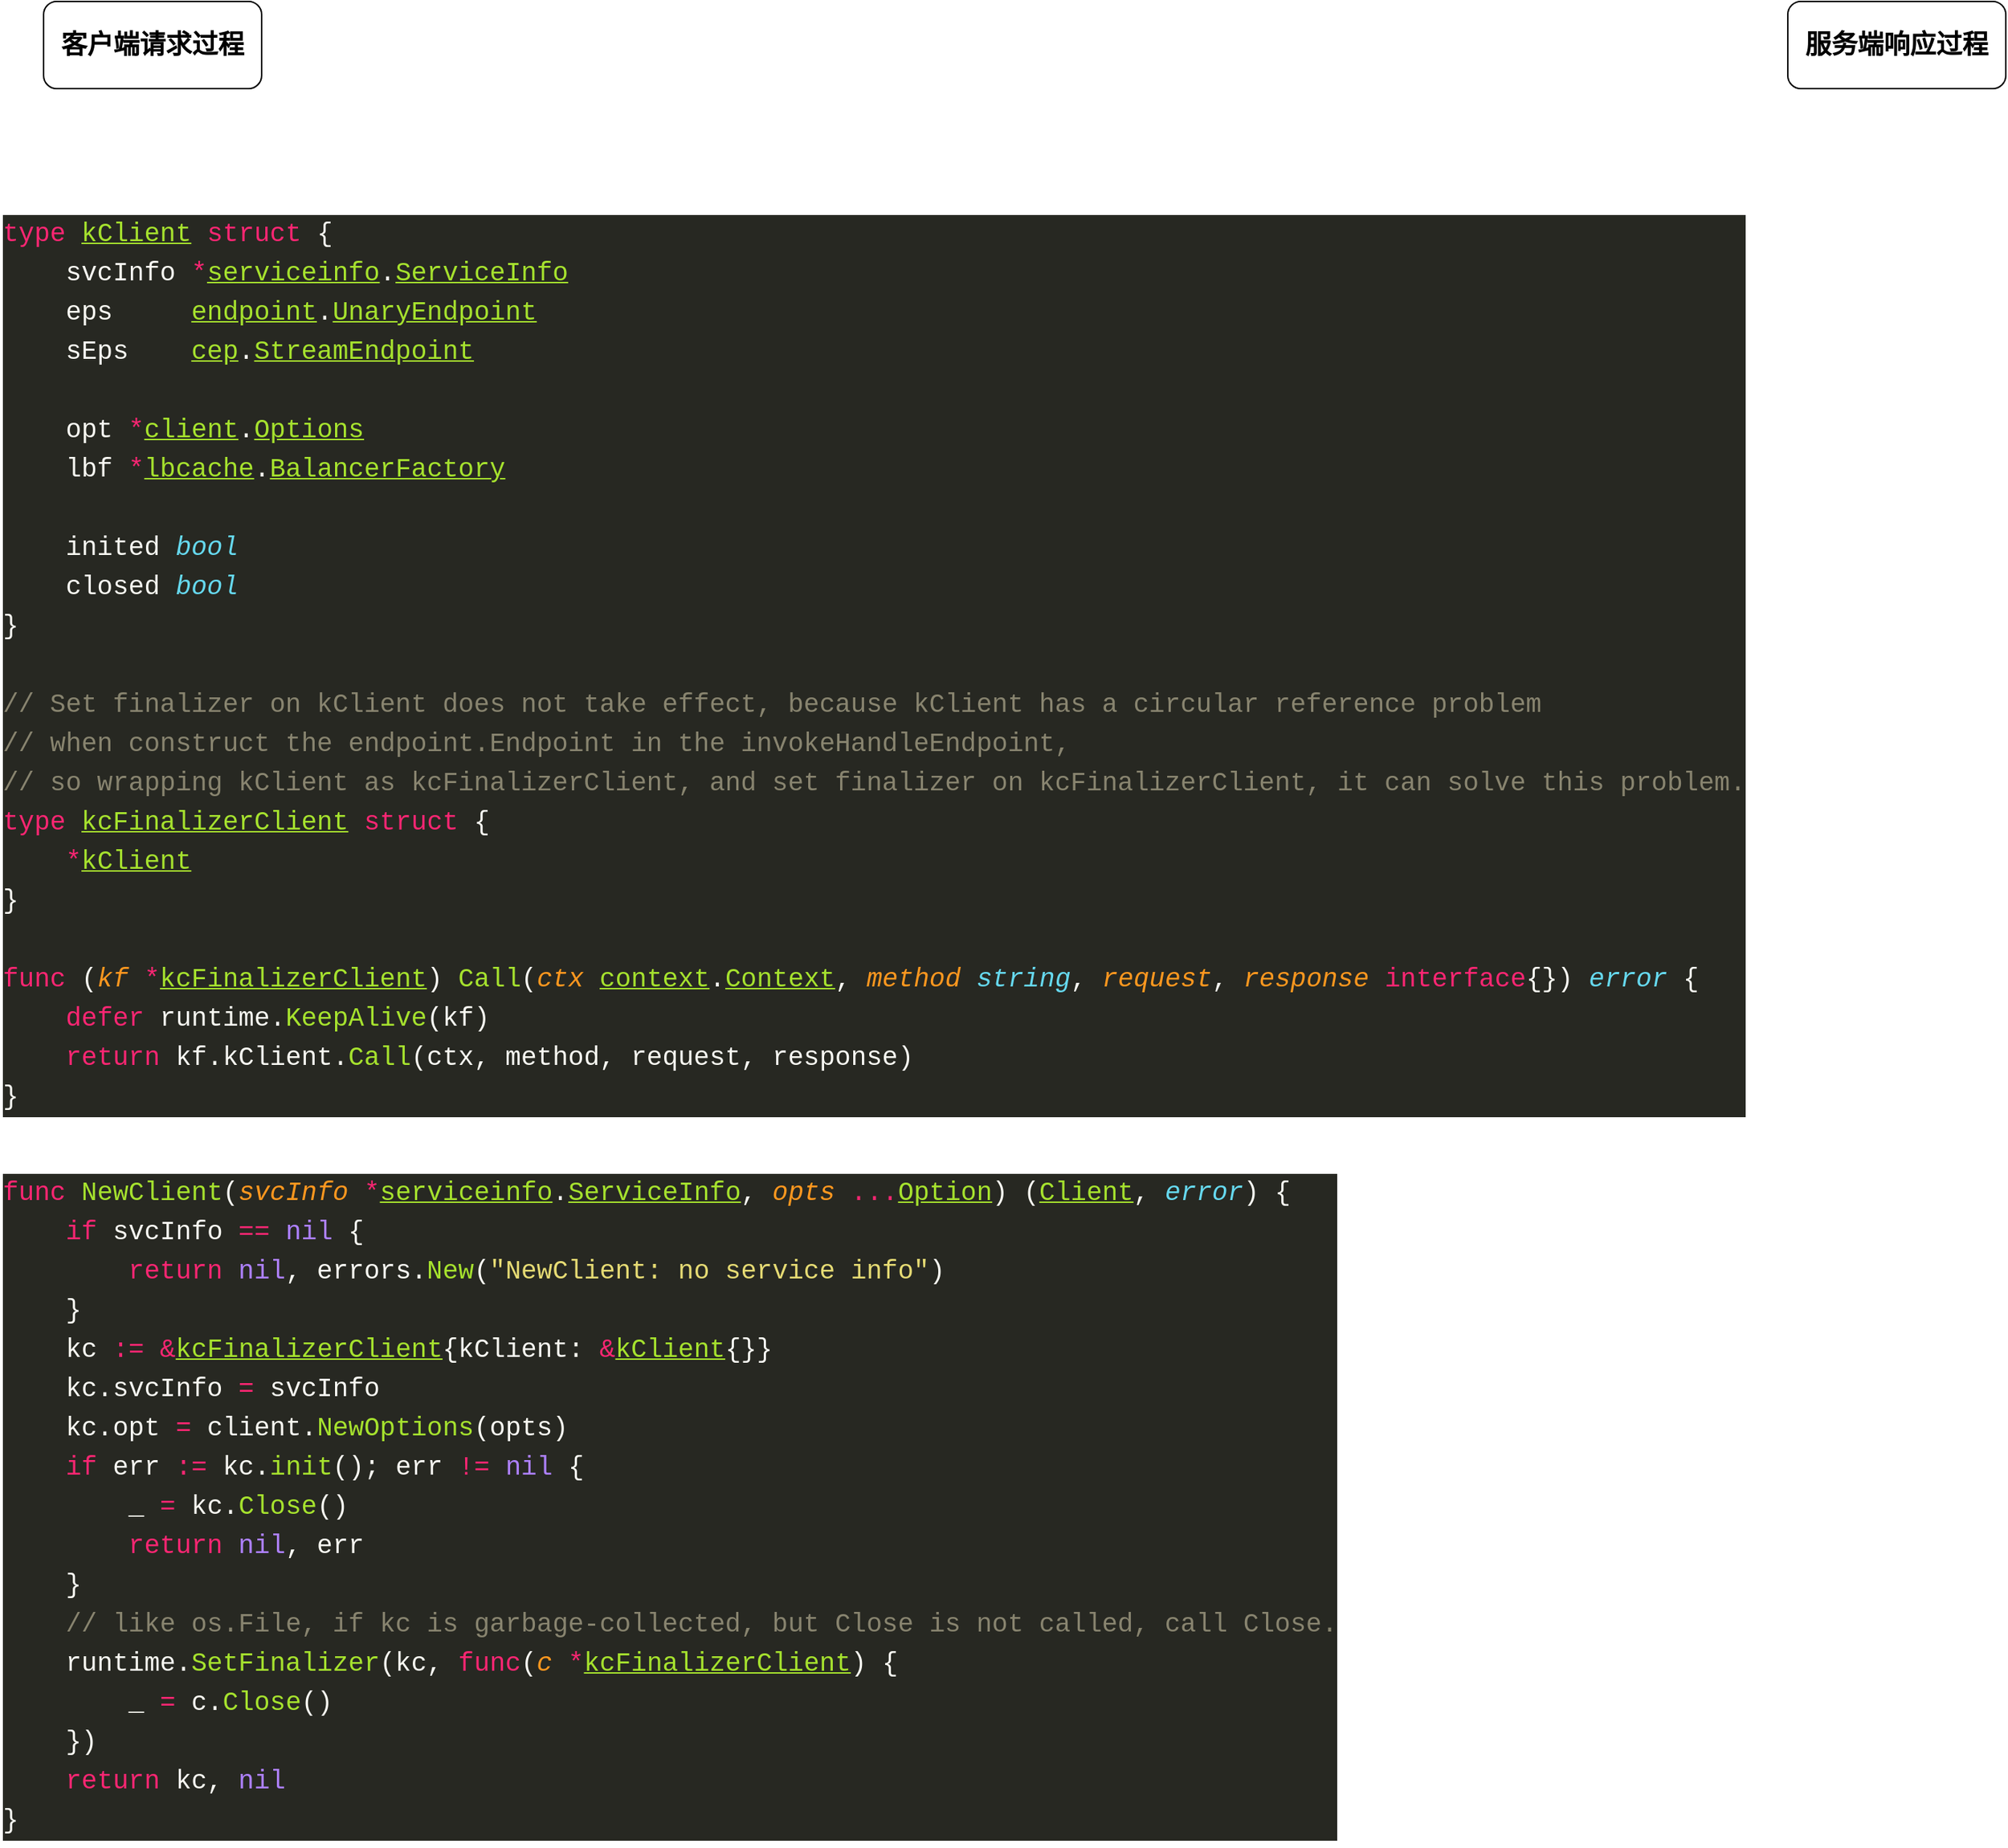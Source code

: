<mxfile version="26.1.0">
  <diagram name="Page-1" id="XIQBZxarDAWP2gHNoE1S">
    <mxGraphModel dx="2575" dy="1208" grid="1" gridSize="10" guides="1" tooltips="1" connect="1" arrows="1" fold="1" page="1" pageScale="1" pageWidth="827" pageHeight="1169" math="0" shadow="0">
      <root>
        <mxCell id="0" />
        <mxCell id="1" parent="0" />
        <mxCell id="6Az1kvPyN0crVKq7ssyA-2" value="&lt;font style=&quot;font-size: 18px;&quot;&gt;&lt;b&gt;客户端请求过程&lt;/b&gt;&lt;/font&gt;" style="rounded=1;whiteSpace=wrap;html=1;" vertex="1" parent="1">
          <mxGeometry x="210" y="290" width="150" height="60" as="geometry" />
        </mxCell>
        <mxCell id="6Az1kvPyN0crVKq7ssyA-3" value="&lt;font style=&quot;font-size: 18px;&quot;&gt;&lt;b&gt;服务端响应过程&lt;/b&gt;&lt;/font&gt;" style="rounded=1;whiteSpace=wrap;html=1;" vertex="1" parent="1">
          <mxGeometry x="1410" y="290" width="150" height="60" as="geometry" />
        </mxCell>
        <mxCell id="6Az1kvPyN0crVKq7ssyA-4" value="&lt;div style=&quot;color: #f8f8f2;background-color: #272822;font-family: Menlo, Monaco, &#39;Courier New&#39;, monospace;font-weight: normal;font-size: 18px;line-height: 27px;white-space: pre;&quot;&gt;&lt;div&gt;&lt;span style=&quot;color: #f92672;&quot;&gt;type&lt;/span&gt;&lt;span style=&quot;color: #f8f8f2;&quot;&gt; &lt;/span&gt;&lt;span style=&quot;color: #a6e22e;text-decoration: underline;&quot;&gt;kClient&lt;/span&gt;&lt;span style=&quot;color: #f8f8f2;&quot;&gt; &lt;/span&gt;&lt;span style=&quot;color: #f92672;&quot;&gt;struct&lt;/span&gt;&lt;span style=&quot;color: #f8f8f2;&quot;&gt; {&lt;/span&gt;&lt;/div&gt;&lt;div&gt;&lt;span style=&quot;color: #f8f8f2;&quot;&gt;    svcInfo &lt;/span&gt;&lt;span style=&quot;color: #f92672;&quot;&gt;*&lt;/span&gt;&lt;span style=&quot;color: #a6e22e;text-decoration: underline;&quot;&gt;serviceinfo&lt;/span&gt;&lt;span style=&quot;color: #f8f8f2;&quot;&gt;.&lt;/span&gt;&lt;span style=&quot;color: #a6e22e;text-decoration: underline;&quot;&gt;ServiceInfo&lt;/span&gt;&lt;/div&gt;&lt;div&gt;&lt;span style=&quot;color: #f8f8f2;&quot;&gt;    eps     &lt;/span&gt;&lt;span style=&quot;color: #a6e22e;text-decoration: underline;&quot;&gt;endpoint&lt;/span&gt;&lt;span style=&quot;color: #f8f8f2;&quot;&gt;.&lt;/span&gt;&lt;span style=&quot;color: #a6e22e;text-decoration: underline;&quot;&gt;UnaryEndpoint&lt;/span&gt;&lt;/div&gt;&lt;div&gt;&lt;span style=&quot;color: #f8f8f2;&quot;&gt;    sEps    &lt;/span&gt;&lt;span style=&quot;color: #a6e22e;text-decoration: underline;&quot;&gt;cep&lt;/span&gt;&lt;span style=&quot;color: #f8f8f2;&quot;&gt;.&lt;/span&gt;&lt;span style=&quot;color: #a6e22e;text-decoration: underline;&quot;&gt;StreamEndpoint&lt;/span&gt;&lt;/div&gt;&lt;br&gt;&lt;div&gt;&lt;span style=&quot;color: #f8f8f2;&quot;&gt;    opt &lt;/span&gt;&lt;span style=&quot;color: #f92672;&quot;&gt;*&lt;/span&gt;&lt;span style=&quot;color: #a6e22e;text-decoration: underline;&quot;&gt;client&lt;/span&gt;&lt;span style=&quot;color: #f8f8f2;&quot;&gt;.&lt;/span&gt;&lt;span style=&quot;color: #a6e22e;text-decoration: underline;&quot;&gt;Options&lt;/span&gt;&lt;/div&gt;&lt;div&gt;&lt;span style=&quot;color: #f8f8f2;&quot;&gt;    lbf &lt;/span&gt;&lt;span style=&quot;color: #f92672;&quot;&gt;*&lt;/span&gt;&lt;span style=&quot;color: #a6e22e;text-decoration: underline;&quot;&gt;lbcache&lt;/span&gt;&lt;span style=&quot;color: #f8f8f2;&quot;&gt;.&lt;/span&gt;&lt;span style=&quot;color: #a6e22e;text-decoration: underline;&quot;&gt;BalancerFactory&lt;/span&gt;&lt;/div&gt;&lt;br&gt;&lt;div&gt;&lt;span style=&quot;color: #f8f8f2;&quot;&gt;    inited &lt;/span&gt;&lt;span style=&quot;color: #66d9ef;font-style: italic;&quot;&gt;bool&lt;/span&gt;&lt;/div&gt;&lt;div&gt;&lt;span style=&quot;color: #f8f8f2;&quot;&gt;    closed &lt;/span&gt;&lt;span style=&quot;color: #66d9ef;font-style: italic;&quot;&gt;bool&lt;/span&gt;&lt;/div&gt;&lt;div&gt;&lt;span style=&quot;color: #f8f8f2;&quot;&gt;}&lt;/span&gt;&lt;/div&gt;&lt;br&gt;&lt;div&gt;&lt;span style=&quot;color: #88846f;&quot;&gt;// Set finalizer on kClient does not take effect, because kClient has a circular reference problem&lt;/span&gt;&lt;/div&gt;&lt;div&gt;&lt;span style=&quot;color: #88846f;&quot;&gt;// when construct the endpoint.Endpoint in the invokeHandleEndpoint,&lt;/span&gt;&lt;/div&gt;&lt;div&gt;&lt;span style=&quot;color: #88846f;&quot;&gt;// so wrapping kClient as kcFinalizerClient, and set finalizer on kcFinalizerClient, it can solve this problem.&lt;/span&gt;&lt;/div&gt;&lt;div&gt;&lt;span style=&quot;color: #f92672;&quot;&gt;type&lt;/span&gt;&lt;span style=&quot;color: #f8f8f2;&quot;&gt; &lt;/span&gt;&lt;span style=&quot;color: #a6e22e;text-decoration: underline;&quot;&gt;kcFinalizerClient&lt;/span&gt;&lt;span style=&quot;color: #f8f8f2;&quot;&gt; &lt;/span&gt;&lt;span style=&quot;color: #f92672;&quot;&gt;struct&lt;/span&gt;&lt;span style=&quot;color: #f8f8f2;&quot;&gt; {&lt;/span&gt;&lt;/div&gt;&lt;div&gt;&lt;span style=&quot;color: #f8f8f2;&quot;&gt;    &lt;/span&gt;&lt;span style=&quot;color: #f92672;&quot;&gt;*&lt;/span&gt;&lt;span style=&quot;color: #a6e22e;text-decoration: underline;&quot;&gt;kClient&lt;/span&gt;&lt;/div&gt;&lt;div&gt;&lt;span style=&quot;color: #f8f8f2;&quot;&gt;}&lt;/span&gt;&lt;/div&gt;&lt;br&gt;&lt;div&gt;&lt;span style=&quot;color: #f92672;&quot;&gt;func&lt;/span&gt;&lt;span style=&quot;color: #f8f8f2;&quot;&gt; (&lt;/span&gt;&lt;span style=&quot;color: #fd971f;font-style: italic;&quot;&gt;kf &lt;/span&gt;&lt;span style=&quot;color: #f92672;&quot;&gt;*&lt;/span&gt;&lt;span style=&quot;color: #a6e22e;text-decoration: underline;&quot;&gt;kcFinalizerClient&lt;/span&gt;&lt;span style=&quot;color: #f8f8f2;&quot;&gt;) &lt;/span&gt;&lt;span style=&quot;color: #a6e22e;&quot;&gt;Call&lt;/span&gt;&lt;span style=&quot;color: #f8f8f2;&quot;&gt;(&lt;/span&gt;&lt;span style=&quot;color: #fd971f;font-style: italic;&quot;&gt;ctx&lt;/span&gt;&lt;span style=&quot;color: #f8f8f2;&quot;&gt; &lt;/span&gt;&lt;span style=&quot;color: #a6e22e;text-decoration: underline;&quot;&gt;context&lt;/span&gt;&lt;span style=&quot;color: #f8f8f2;&quot;&gt;.&lt;/span&gt;&lt;span style=&quot;color: #a6e22e;text-decoration: underline;&quot;&gt;Context&lt;/span&gt;&lt;span style=&quot;color: #f8f8f2;&quot;&gt;, &lt;/span&gt;&lt;span style=&quot;color: #fd971f;font-style: italic;&quot;&gt;method&lt;/span&gt;&lt;span style=&quot;color: #f8f8f2;&quot;&gt; &lt;/span&gt;&lt;span style=&quot;color: #66d9ef;font-style: italic;&quot;&gt;string&lt;/span&gt;&lt;span style=&quot;color: #f8f8f2;&quot;&gt;, &lt;/span&gt;&lt;span style=&quot;color: #fd971f;font-style: italic;&quot;&gt;request&lt;/span&gt;&lt;span style=&quot;color: #f8f8f2;&quot;&gt;, &lt;/span&gt;&lt;span style=&quot;color: #fd971f;font-style: italic;&quot;&gt;response&lt;/span&gt;&lt;span style=&quot;color: #f8f8f2;&quot;&gt; &lt;/span&gt;&lt;span style=&quot;color: #f92672;&quot;&gt;interface&lt;/span&gt;&lt;span style=&quot;color: #f8f8f2;&quot;&gt;{}) &lt;/span&gt;&lt;span style=&quot;color: #66d9ef;font-style: italic;&quot;&gt;error&lt;/span&gt;&lt;span style=&quot;color: #f8f8f2;&quot;&gt; {&lt;/span&gt;&lt;/div&gt;&lt;div&gt;&lt;span style=&quot;color: #f8f8f2;&quot;&gt;    &lt;/span&gt;&lt;span style=&quot;color: #f92672;&quot;&gt;defer&lt;/span&gt;&lt;span style=&quot;color: #f8f8f2;&quot;&gt; runtime.&lt;/span&gt;&lt;span style=&quot;color: #a6e22e;&quot;&gt;KeepAlive&lt;/span&gt;&lt;span style=&quot;color: #f8f8f2;&quot;&gt;(kf)&lt;/span&gt;&lt;/div&gt;&lt;div&gt;&lt;span style=&quot;color: #f8f8f2;&quot;&gt;    &lt;/span&gt;&lt;span style=&quot;color: #f92672;&quot;&gt;return&lt;/span&gt;&lt;span style=&quot;color: #f8f8f2;&quot;&gt; kf.kClient.&lt;/span&gt;&lt;span style=&quot;color: #a6e22e;&quot;&gt;Call&lt;/span&gt;&lt;span style=&quot;color: #f8f8f2;&quot;&gt;(ctx, method, request, response)&lt;/span&gt;&lt;/div&gt;&lt;div&gt;&lt;span style=&quot;color: #f8f8f2;&quot;&gt;}&lt;/span&gt;&lt;/div&gt;&lt;/div&gt;" style="text;whiteSpace=wrap;html=1;" vertex="1" parent="1">
          <mxGeometry x="180" y="430" width="1210" height="630" as="geometry" />
        </mxCell>
        <UserObject label="&lt;div style=&quot;color: #f8f8f2;background-color: #272822;font-family: Menlo, Monaco, &#39;Courier New&#39;, monospace;font-weight: normal;font-size: 18px;line-height: 27px;white-space: pre;&quot;&gt;&lt;div&gt;&lt;span style=&quot;color: #f92672;&quot;&gt;func&lt;/span&gt;&lt;span style=&quot;color: #f8f8f2;&quot;&gt; &lt;/span&gt;&lt;span style=&quot;color: #a6e22e;&quot;&gt;NewClient&lt;/span&gt;&lt;span style=&quot;color: #f8f8f2;&quot;&gt;(&lt;/span&gt;&lt;span style=&quot;color: #fd971f;font-style: italic;&quot;&gt;svcInfo&lt;/span&gt;&lt;span style=&quot;color: #f8f8f2;&quot;&gt; &lt;/span&gt;&lt;span style=&quot;color: #f92672;&quot;&gt;*&lt;/span&gt;&lt;span style=&quot;color: #a6e22e;text-decoration: underline;&quot;&gt;serviceinfo&lt;/span&gt;&lt;span style=&quot;color: #f8f8f2;&quot;&gt;.&lt;/span&gt;&lt;span style=&quot;color: #a6e22e;text-decoration: underline;&quot;&gt;ServiceInfo&lt;/span&gt;&lt;span style=&quot;color: #f8f8f2;&quot;&gt;, &lt;/span&gt;&lt;span style=&quot;color: #fd971f;font-style: italic;&quot;&gt;opts&lt;/span&gt;&lt;span style=&quot;color: #f8f8f2;&quot;&gt; &lt;/span&gt;&lt;span style=&quot;color: #f92672;&quot;&gt;...&lt;/span&gt;&lt;span style=&quot;color: #a6e22e;text-decoration: underline;&quot;&gt;Option&lt;/span&gt;&lt;span style=&quot;color: #f8f8f2;&quot;&gt;) (&lt;/span&gt;&lt;span style=&quot;color: #a6e22e;text-decoration: underline;&quot;&gt;Client&lt;/span&gt;&lt;span style=&quot;color: #f8f8f2;&quot;&gt;, &lt;/span&gt;&lt;span style=&quot;color: #66d9ef;font-style: italic;&quot;&gt;error&lt;/span&gt;&lt;span style=&quot;color: #f8f8f2;&quot;&gt;) {&lt;/span&gt;&lt;/div&gt;&lt;div&gt;&lt;span style=&quot;color: #f8f8f2;&quot;&gt;    &lt;/span&gt;&lt;span style=&quot;color: #f92672;&quot;&gt;if&lt;/span&gt;&lt;span style=&quot;color: #f8f8f2;&quot;&gt; svcInfo &lt;/span&gt;&lt;span style=&quot;color: #f92672;&quot;&gt;==&lt;/span&gt;&lt;span style=&quot;color: #f8f8f2;&quot;&gt; &lt;/span&gt;&lt;span style=&quot;color: #ae81ff;&quot;&gt;nil&lt;/span&gt;&lt;span style=&quot;color: #f8f8f2;&quot;&gt; {&lt;/span&gt;&lt;/div&gt;&lt;div&gt;&lt;span style=&quot;color: #f8f8f2;&quot;&gt;        &lt;/span&gt;&lt;span style=&quot;color: #f92672;&quot;&gt;return&lt;/span&gt;&lt;span style=&quot;color: #f8f8f2;&quot;&gt; &lt;/span&gt;&lt;span style=&quot;color: #ae81ff;&quot;&gt;nil&lt;/span&gt;&lt;span style=&quot;color: #f8f8f2;&quot;&gt;, errors.&lt;/span&gt;&lt;span style=&quot;color: #a6e22e;&quot;&gt;New&lt;/span&gt;&lt;span style=&quot;color: #f8f8f2;&quot;&gt;(&lt;/span&gt;&lt;span style=&quot;color: #e6db74;&quot;&gt;&quot;NewClient: no service info&quot;&lt;/span&gt;&lt;span style=&quot;color: #f8f8f2;&quot;&gt;)&lt;/span&gt;&lt;/div&gt;&lt;div&gt;&lt;span style=&quot;color: #f8f8f2;&quot;&gt;    }&lt;/span&gt;&lt;/div&gt;&lt;div&gt;&lt;span style=&quot;color: #f8f8f2;&quot;&gt;    kc &lt;/span&gt;&lt;span style=&quot;color: #f92672;&quot;&gt;:=&lt;/span&gt;&lt;span style=&quot;color: #f8f8f2;&quot;&gt; &lt;/span&gt;&lt;span style=&quot;color: #f92672;&quot;&gt;&amp;amp;&lt;/span&gt;&lt;span style=&quot;color: #a6e22e;text-decoration: underline;&quot;&gt;kcFinalizerClient&lt;/span&gt;&lt;span style=&quot;color: #f8f8f2;&quot;&gt;{kClient: &lt;/span&gt;&lt;span style=&quot;color: #f92672;&quot;&gt;&amp;amp;&lt;/span&gt;&lt;span style=&quot;color: #a6e22e;text-decoration: underline;&quot;&gt;kClient&lt;/span&gt;&lt;span style=&quot;color: #f8f8f2;&quot;&gt;{}}&lt;/span&gt;&lt;/div&gt;&lt;div&gt;&lt;span style=&quot;color: #f8f8f2;&quot;&gt;    kc.svcInfo &lt;/span&gt;&lt;span style=&quot;color: #f92672;&quot;&gt;=&lt;/span&gt;&lt;span style=&quot;color: #f8f8f2;&quot;&gt; svcInfo&lt;/span&gt;&lt;/div&gt;&lt;div&gt;&lt;span style=&quot;color: #f8f8f2;&quot;&gt;    kc.opt &lt;/span&gt;&lt;span style=&quot;color: #f92672;&quot;&gt;=&lt;/span&gt;&lt;span style=&quot;color: #f8f8f2;&quot;&gt; client.&lt;/span&gt;&lt;span style=&quot;color: #a6e22e;&quot;&gt;NewOptions&lt;/span&gt;&lt;span style=&quot;color: #f8f8f2;&quot;&gt;(opts)&lt;/span&gt;&lt;/div&gt;&lt;div&gt;&lt;span style=&quot;color: #f8f8f2;&quot;&gt;    &lt;/span&gt;&lt;span style=&quot;color: #f92672;&quot;&gt;if&lt;/span&gt;&lt;span style=&quot;color: #f8f8f2;&quot;&gt; err &lt;/span&gt;&lt;span style=&quot;color: #f92672;&quot;&gt;:=&lt;/span&gt;&lt;span style=&quot;color: #f8f8f2;&quot;&gt; kc.&lt;/span&gt;&lt;span style=&quot;color: #a6e22e;&quot;&gt;init&lt;/span&gt;&lt;span style=&quot;color: #f8f8f2;&quot;&gt;(); err &lt;/span&gt;&lt;span style=&quot;color: #f92672;&quot;&gt;!=&lt;/span&gt;&lt;span style=&quot;color: #f8f8f2;&quot;&gt; &lt;/span&gt;&lt;span style=&quot;color: #ae81ff;&quot;&gt;nil&lt;/span&gt;&lt;span style=&quot;color: #f8f8f2;&quot;&gt; {&lt;/span&gt;&lt;/div&gt;&lt;div&gt;&lt;span style=&quot;color: #f8f8f2;&quot;&gt;        _ &lt;/span&gt;&lt;span style=&quot;color: #f92672;&quot;&gt;=&lt;/span&gt;&lt;span style=&quot;color: #f8f8f2;&quot;&gt; kc.&lt;/span&gt;&lt;span style=&quot;color: #a6e22e;&quot;&gt;Close&lt;/span&gt;&lt;span style=&quot;color: #f8f8f2;&quot;&gt;()&lt;/span&gt;&lt;/div&gt;&lt;div&gt;&lt;span style=&quot;color: #f8f8f2;&quot;&gt;        &lt;/span&gt;&lt;span style=&quot;color: #f92672;&quot;&gt;return&lt;/span&gt;&lt;span style=&quot;color: #f8f8f2;&quot;&gt; &lt;/span&gt;&lt;span style=&quot;color: #ae81ff;&quot;&gt;nil&lt;/span&gt;&lt;span style=&quot;color: #f8f8f2;&quot;&gt;, err&lt;/span&gt;&lt;/div&gt;&lt;div&gt;&lt;span style=&quot;color: #f8f8f2;&quot;&gt;    }&lt;/span&gt;&lt;/div&gt;&lt;div&gt;&lt;span style=&quot;color: #f8f8f2;&quot;&gt;    &lt;/span&gt;&lt;span style=&quot;color: #88846f;&quot;&gt;// like os.File, if kc is garbage-collected, but Close is not called, call Close.&lt;/span&gt;&lt;/div&gt;&lt;div&gt;&lt;span style=&quot;color: #f8f8f2;&quot;&gt;    runtime.&lt;/span&gt;&lt;span style=&quot;color: #a6e22e;&quot;&gt;SetFinalizer&lt;/span&gt;&lt;span style=&quot;color: #f8f8f2;&quot;&gt;(kc, &lt;/span&gt;&lt;span style=&quot;color: #f92672;&quot;&gt;func&lt;/span&gt;&lt;span style=&quot;color: #f8f8f2;&quot;&gt;(&lt;/span&gt;&lt;span style=&quot;color: #fd971f;font-style: italic;&quot;&gt;c&lt;/span&gt;&lt;span style=&quot;color: #f8f8f2;&quot;&gt; &lt;/span&gt;&lt;span style=&quot;color: #f92672;&quot;&gt;*&lt;/span&gt;&lt;span style=&quot;color: #a6e22e;text-decoration: underline;&quot;&gt;kcFinalizerClient&lt;/span&gt;&lt;span style=&quot;color: #f8f8f2;&quot;&gt;) {&lt;/span&gt;&lt;/div&gt;&lt;div&gt;&lt;span style=&quot;color: #f8f8f2;&quot;&gt;        _ &lt;/span&gt;&lt;span style=&quot;color: #f92672;&quot;&gt;=&lt;/span&gt;&lt;span style=&quot;color: #f8f8f2;&quot;&gt; c.&lt;/span&gt;&lt;span style=&quot;color: #a6e22e;&quot;&gt;Close&lt;/span&gt;&lt;span style=&quot;color: #f8f8f2;&quot;&gt;()&lt;/span&gt;&lt;/div&gt;&lt;div&gt;&lt;span style=&quot;color: #f8f8f2;&quot;&gt;    })&lt;/span&gt;&lt;/div&gt;&lt;div&gt;&lt;span style=&quot;color: #f8f8f2;&quot;&gt;    &lt;/span&gt;&lt;span style=&quot;color: #f92672;&quot;&gt;return&lt;/span&gt;&lt;span style=&quot;color: #f8f8f2;&quot;&gt; kc, &lt;/span&gt;&lt;span style=&quot;color: #ae81ff;&quot;&gt;nil&lt;/span&gt;&lt;/div&gt;&lt;div&gt;&lt;span style=&quot;color: #f8f8f2;&quot;&gt;}&lt;/span&gt;&lt;/div&gt;&lt;/div&gt;" link="&lt;div style=&quot;color: #f8f8f2;background-color: #272822;font-family: Menlo, Monaco, &#39;Courier New&#39;, monospace;font-weight: normal;font-size: 18px;line-height: 27px;white-space: pre;&quot;&gt;&lt;div&gt;&lt;span style=&quot;color: #f92672;&quot;&gt;func&lt;/span&gt;&lt;span style=&quot;color: #f8f8f2;&quot;&gt; &lt;/span&gt;&lt;span style=&quot;color: #a6e22e;&quot;&gt;NewClient&lt;/span&gt;&lt;span style=&quot;color: #f8f8f2;&quot;&gt;(&lt;/span&gt;&lt;span style=&quot;color: #fd971f;font-style: italic;&quot;&gt;svcInfo&lt;/span&gt;&lt;span style=&quot;color: #f8f8f2;&quot;&gt; &lt;/span&gt;&lt;span style=&quot;color: #f92672;&quot;&gt;*&lt;/span&gt;&lt;span style=&quot;color: #a6e22e;text-decoration: underline;&quot;&gt;serviceinfo&lt;/span&gt;&lt;span style=&quot;color: #f8f8f2;&quot;&gt;.&lt;/span&gt;&lt;span style=&quot;color: #a6e22e;text-decoration: underline;&quot;&gt;ServiceInfo&lt;/span&gt;&lt;span style=&quot;color: #f8f8f2;&quot;&gt;, &lt;/span&gt;&lt;span style=&quot;color: #fd971f;font-style: italic;&quot;&gt;opts&lt;/span&gt;&lt;span style=&quot;color: #f8f8f2;&quot;&gt; &lt;/span&gt;&lt;span style=&quot;color: #f92672;&quot;&gt;...&lt;/span&gt;&lt;span style=&quot;color: #a6e22e;text-decoration: underline;&quot;&gt;Option&lt;/span&gt;&lt;span style=&quot;color: #f8f8f2;&quot;&gt;) (&lt;/span&gt;&lt;span style=&quot;color: #a6e22e;text-decoration: underline;&quot;&gt;Client&lt;/span&gt;&lt;span style=&quot;color: #f8f8f2;&quot;&gt;, &lt;/span&gt;&lt;span style=&quot;color: #66d9ef;font-style: italic;&quot;&gt;error&lt;/span&gt;&lt;span style=&quot;color: #f8f8f2;&quot;&gt;) {&lt;/span&gt;&lt;/div&gt;&lt;div&gt;&lt;span style=&quot;color: #f8f8f2;&quot;&gt;    &lt;/span&gt;&lt;span style=&quot;color: #f92672;&quot;&gt;if&lt;/span&gt;&lt;span style=&quot;color: #f8f8f2;&quot;&gt; svcInfo &lt;/span&gt;&lt;span style=&quot;color: #f92672;&quot;&gt;==&lt;/span&gt;&lt;span style=&quot;color: #f8f8f2;&quot;&gt; &lt;/span&gt;&lt;span style=&quot;color: #ae81ff;&quot;&gt;nil&lt;/span&gt;&lt;span style=&quot;color: #f8f8f2;&quot;&gt; {&lt;/span&gt;&lt;/div&gt;&lt;div&gt;&lt;span style=&quot;color: #f8f8f2;&quot;&gt;        &lt;/span&gt;&lt;span style=&quot;color: #f92672;&quot;&gt;return&lt;/span&gt;&lt;span style=&quot;color: #f8f8f2;&quot;&gt; &lt;/span&gt;&lt;span style=&quot;color: #ae81ff;&quot;&gt;nil&lt;/span&gt;&lt;span style=&quot;color: #f8f8f2;&quot;&gt;, errors.&lt;/span&gt;&lt;span style=&quot;color: #a6e22e;&quot;&gt;New&lt;/span&gt;&lt;span style=&quot;color: #f8f8f2;&quot;&gt;(&lt;/span&gt;&lt;span style=&quot;color: #e6db74;&quot;&gt;&quot;NewClient: no service info&quot;&lt;/span&gt;&lt;span style=&quot;color: #f8f8f2;&quot;&gt;)&lt;/span&gt;&lt;/div&gt;&lt;div&gt;&lt;span style=&quot;color: #f8f8f2;&quot;&gt;    }&lt;/span&gt;&lt;/div&gt;&lt;div&gt;&lt;span style=&quot;color: #f8f8f2;&quot;&gt;    kc &lt;/span&gt;&lt;span style=&quot;color: #f92672;&quot;&gt;:=&lt;/span&gt;&lt;span style=&quot;color: #f8f8f2;&quot;&gt; &lt;/span&gt;&lt;span style=&quot;color: #f92672;&quot;&gt;&amp;amp;&lt;/span&gt;&lt;span style=&quot;color: #a6e22e;text-decoration: underline;&quot;&gt;kcFinalizerClient&lt;/span&gt;&lt;span style=&quot;color: #f8f8f2;&quot;&gt;{kClient: &lt;/span&gt;&lt;span style=&quot;color: #f92672;&quot;&gt;&amp;amp;&lt;/span&gt;&lt;span style=&quot;color: #a6e22e;text-decoration: underline;&quot;&gt;kClient&lt;/span&gt;&lt;span style=&quot;color: #f8f8f2;&quot;&gt;{}}&lt;/span&gt;&lt;/div&gt;&lt;div&gt;&lt;span style=&quot;color: #f8f8f2;&quot;&gt;    kc.svcInfo &lt;/span&gt;&lt;span style=&quot;color: #f92672;&quot;&gt;=&lt;/span&gt;&lt;span style=&quot;color: #f8f8f2;&quot;&gt; svcInfo&lt;/span&gt;&lt;/div&gt;&lt;div&gt;&lt;span style=&quot;color: #f8f8f2;&quot;&gt;    kc.opt &lt;/span&gt;&lt;span style=&quot;color: #f92672;&quot;&gt;=&lt;/span&gt;&lt;span style=&quot;color: #f8f8f2;&quot;&gt; client.&lt;/span&gt;&lt;span style=&quot;color: #a6e22e;&quot;&gt;NewOptions&lt;/span&gt;&lt;span style=&quot;color: #f8f8f2;&quot;&gt;(opts)&lt;/span&gt;&lt;/div&gt;&lt;div&gt;&lt;span style=&quot;color: #f8f8f2;&quot;&gt;    &lt;/span&gt;&lt;span style=&quot;color: #f92672;&quot;&gt;if&lt;/span&gt;&lt;span style=&quot;color: #f8f8f2;&quot;&gt; err &lt;/span&gt;&lt;span style=&quot;color: #f92672;&quot;&gt;:=&lt;/span&gt;&lt;span style=&quot;color: #f8f8f2;&quot;&gt; kc.&lt;/span&gt;&lt;span style=&quot;color: #a6e22e;&quot;&gt;init&lt;/span&gt;&lt;span style=&quot;color: #f8f8f2;&quot;&gt;(); err &lt;/span&gt;&lt;span style=&quot;color: #f92672;&quot;&gt;!=&lt;/span&gt;&lt;span style=&quot;color: #f8f8f2;&quot;&gt; &lt;/span&gt;&lt;span style=&quot;color: #ae81ff;&quot;&gt;nil&lt;/span&gt;&lt;span style=&quot;color: #f8f8f2;&quot;&gt; {&lt;/span&gt;&lt;/div&gt;&lt;div&gt;&lt;span style=&quot;color: #f8f8f2;&quot;&gt;        _ &lt;/span&gt;&lt;span style=&quot;color: #f92672;&quot;&gt;=&lt;/span&gt;&lt;span style=&quot;color: #f8f8f2;&quot;&gt; kc.&lt;/span&gt;&lt;span style=&quot;color: #a6e22e;&quot;&gt;Close&lt;/span&gt;&lt;span style=&quot;color: #f8f8f2;&quot;&gt;()&lt;/span&gt;&lt;/div&gt;&lt;div&gt;&lt;span style=&quot;color: #f8f8f2;&quot;&gt;        &lt;/span&gt;&lt;span style=&quot;color: #f92672;&quot;&gt;return&lt;/span&gt;&lt;span style=&quot;color: #f8f8f2;&quot;&gt; &lt;/span&gt;&lt;span style=&quot;color: #ae81ff;&quot;&gt;nil&lt;/span&gt;&lt;span style=&quot;color: #f8f8f2;&quot;&gt;, err&lt;/span&gt;&lt;/div&gt;&lt;div&gt;&lt;span style=&quot;color: #f8f8f2;&quot;&gt;    }&lt;/span&gt;&lt;/div&gt;&lt;div&gt;&lt;span style=&quot;color: #f8f8f2;&quot;&gt;    &lt;/span&gt;&lt;span style=&quot;color: #88846f;&quot;&gt;// like os.File, if kc is garbage-collected, but Close is not called, call Close.&lt;/span&gt;&lt;/div&gt;&lt;div&gt;&lt;span style=&quot;color: #f8f8f2;&quot;&gt;    runtime.&lt;/span&gt;&lt;span style=&quot;color: #a6e22e;&quot;&gt;SetFinalizer&lt;/span&gt;&lt;span style=&quot;color: #f8f8f2;&quot;&gt;(kc, &lt;/span&gt;&lt;span style=&quot;color: #f92672;&quot;&gt;func&lt;/span&gt;&lt;span style=&quot;color: #f8f8f2;&quot;&gt;(&lt;/span&gt;&lt;span style=&quot;color: #fd971f;font-style: italic;&quot;&gt;c&lt;/span&gt;&lt;span style=&quot;color: #f8f8f2;&quot;&gt; &lt;/span&gt;&lt;span style=&quot;color: #f92672;&quot;&gt;*&lt;/span&gt;&lt;span style=&quot;color: #a6e22e;text-decoration: underline;&quot;&gt;kcFinalizerClient&lt;/span&gt;&lt;span style=&quot;color: #f8f8f2;&quot;&gt;) {&lt;/span&gt;&lt;/div&gt;&lt;div&gt;&lt;span style=&quot;color: #f8f8f2;&quot;&gt;        _ &lt;/span&gt;&lt;span style=&quot;color: #f92672;&quot;&gt;=&lt;/span&gt;&lt;span style=&quot;color: #f8f8f2;&quot;&gt; c.&lt;/span&gt;&lt;span style=&quot;color: #a6e22e;&quot;&gt;Close&lt;/span&gt;&lt;span style=&quot;color: #f8f8f2;&quot;&gt;()&lt;/span&gt;&lt;/div&gt;&lt;div&gt;&lt;span style=&quot;color: #f8f8f2;&quot;&gt;    })&lt;/span&gt;&lt;/div&gt;&lt;div&gt;&lt;span style=&quot;color: #f8f8f2;&quot;&gt;    &lt;/span&gt;&lt;span style=&quot;color: #f92672;&quot;&gt;return&lt;/span&gt;&lt;span style=&quot;color: #f8f8f2;&quot;&gt; kc, &lt;/span&gt;&lt;span style=&quot;color: #ae81ff;&quot;&gt;nil&lt;/span&gt;&lt;/div&gt;&lt;div&gt;&lt;span style=&quot;color: #f8f8f2;&quot;&gt;}&lt;/span&gt;&lt;/div&gt;&lt;/div&gt;" id="6Az1kvPyN0crVKq7ssyA-5">
          <mxCell style="text;whiteSpace=wrap;html=1;" vertex="1" parent="1">
            <mxGeometry x="180" y="1090" width="930" height="470" as="geometry" />
          </mxCell>
        </UserObject>
      </root>
    </mxGraphModel>
  </diagram>
</mxfile>
